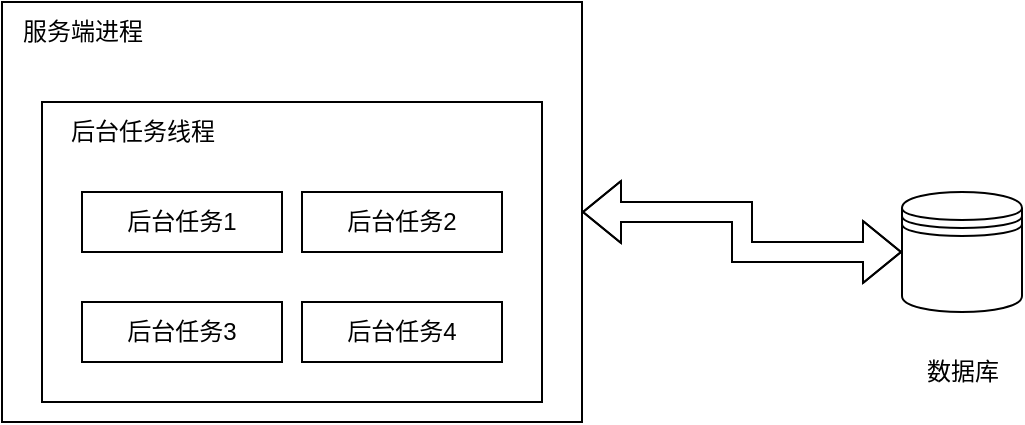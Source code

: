 <mxfile version="20.5.1" type="github">
  <diagram id="np1XP57QNDO1UIkWTCyT" name="第 1 页">
    <mxGraphModel dx="1422" dy="748" grid="1" gridSize="10" guides="1" tooltips="1" connect="1" arrows="1" fold="1" page="1" pageScale="1" pageWidth="827" pageHeight="1169" math="0" shadow="0">
      <root>
        <mxCell id="0" />
        <mxCell id="1" parent="0" />
        <mxCell id="1YgYuP-Xy1my0L5bVgDo-14" value="" style="group" vertex="1" connectable="0" parent="1">
          <mxGeometry x="140" y="120" width="510" height="210" as="geometry" />
        </mxCell>
        <mxCell id="1YgYuP-Xy1my0L5bVgDo-11" value="" style="rounded=0;whiteSpace=wrap;html=1;" vertex="1" parent="1YgYuP-Xy1my0L5bVgDo-14">
          <mxGeometry width="290" height="210" as="geometry" />
        </mxCell>
        <mxCell id="1YgYuP-Xy1my0L5bVgDo-3" value="" style="shape=datastore;whiteSpace=wrap;html=1;" vertex="1" parent="1YgYuP-Xy1my0L5bVgDo-14">
          <mxGeometry x="450" y="95" width="60" height="60" as="geometry" />
        </mxCell>
        <mxCell id="1YgYuP-Xy1my0L5bVgDo-13" style="edgeStyle=orthogonalEdgeStyle;curved=1;rounded=0;orthogonalLoop=1;jettySize=auto;html=1;exitX=1;exitY=0.5;exitDx=0;exitDy=0;entryX=0;entryY=0.5;entryDx=0;entryDy=0;shape=flexArrow;startArrow=block;" edge="1" parent="1YgYuP-Xy1my0L5bVgDo-14" source="1YgYuP-Xy1my0L5bVgDo-11" target="1YgYuP-Xy1my0L5bVgDo-3">
          <mxGeometry relative="1" as="geometry" />
        </mxCell>
        <mxCell id="1YgYuP-Xy1my0L5bVgDo-4" value="数据库" style="text;html=1;align=center;verticalAlign=middle;resizable=0;points=[];autosize=1;strokeColor=none;fillColor=none;" vertex="1" parent="1YgYuP-Xy1my0L5bVgDo-14">
          <mxGeometry x="450" y="170" width="60" height="30" as="geometry" />
        </mxCell>
        <mxCell id="1YgYuP-Xy1my0L5bVgDo-10" value="" style="group" vertex="1" connectable="0" parent="1YgYuP-Xy1my0L5bVgDo-14">
          <mxGeometry x="20" y="50" width="250" height="150" as="geometry" />
        </mxCell>
        <mxCell id="1YgYuP-Xy1my0L5bVgDo-8" value="" style="rounded=0;whiteSpace=wrap;html=1;" vertex="1" parent="1YgYuP-Xy1my0L5bVgDo-10">
          <mxGeometry width="250" height="150" as="geometry" />
        </mxCell>
        <mxCell id="1YgYuP-Xy1my0L5bVgDo-2" value="后台任务1" style="rounded=0;whiteSpace=wrap;html=1;" vertex="1" parent="1YgYuP-Xy1my0L5bVgDo-10">
          <mxGeometry x="20" y="45" width="100" height="30" as="geometry" />
        </mxCell>
        <mxCell id="1YgYuP-Xy1my0L5bVgDo-5" value="后台任务2" style="rounded=0;whiteSpace=wrap;html=1;" vertex="1" parent="1YgYuP-Xy1my0L5bVgDo-10">
          <mxGeometry x="130" y="45" width="100" height="30" as="geometry" />
        </mxCell>
        <mxCell id="1YgYuP-Xy1my0L5bVgDo-6" value="后台任务3" style="rounded=0;whiteSpace=wrap;html=1;" vertex="1" parent="1YgYuP-Xy1my0L5bVgDo-10">
          <mxGeometry x="20" y="100" width="100" height="30" as="geometry" />
        </mxCell>
        <mxCell id="1YgYuP-Xy1my0L5bVgDo-7" value="后台任务4" style="rounded=0;whiteSpace=wrap;html=1;" vertex="1" parent="1YgYuP-Xy1my0L5bVgDo-10">
          <mxGeometry x="130" y="100" width="100" height="30" as="geometry" />
        </mxCell>
        <mxCell id="1YgYuP-Xy1my0L5bVgDo-9" value="后台任务线程" style="text;html=1;align=center;verticalAlign=middle;resizable=0;points=[];autosize=1;strokeColor=none;fillColor=none;" vertex="1" parent="1YgYuP-Xy1my0L5bVgDo-10">
          <mxGeometry width="100" height="30" as="geometry" />
        </mxCell>
        <mxCell id="1YgYuP-Xy1my0L5bVgDo-12" value="服务端进程" style="text;html=1;align=center;verticalAlign=middle;resizable=0;points=[];autosize=1;strokeColor=none;fillColor=none;" vertex="1" parent="1YgYuP-Xy1my0L5bVgDo-14">
          <mxGeometry width="80" height="30" as="geometry" />
        </mxCell>
      </root>
    </mxGraphModel>
  </diagram>
</mxfile>
